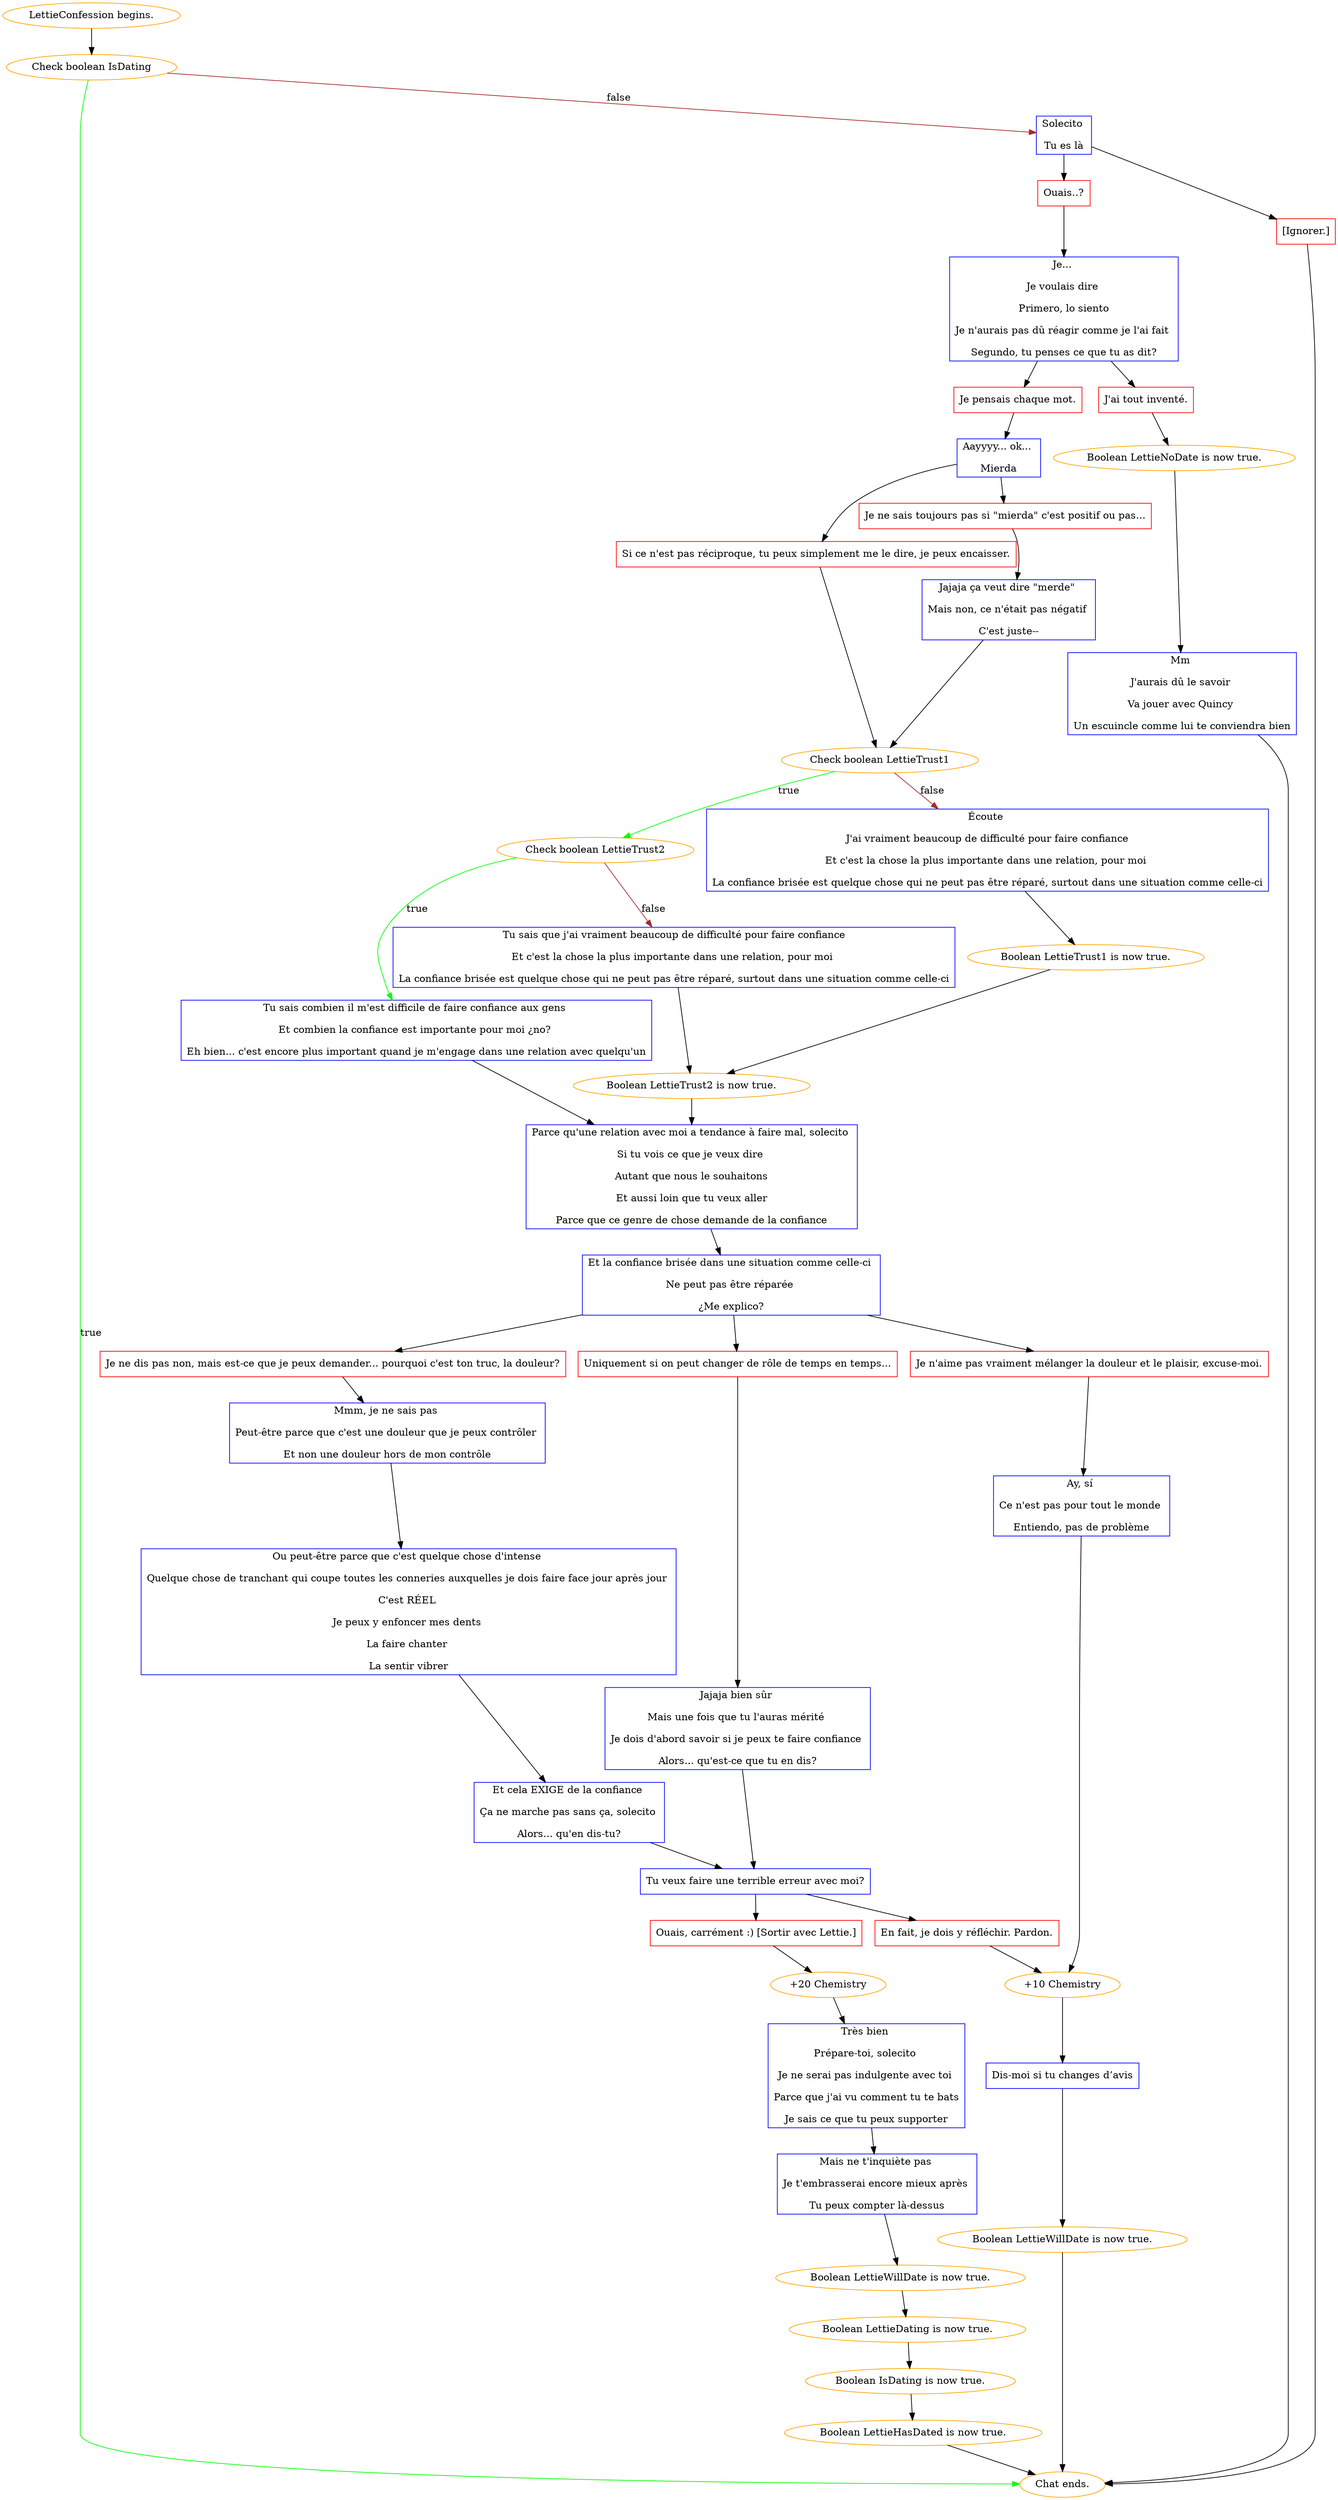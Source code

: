 digraph {
	"LettieConfession begins." [color=orange];
		"LettieConfession begins." -> j3507132931;
	j3507132931 [label="Check boolean IsDating",color=orange];
		j3507132931 -> "Chat ends." [label=true,color=green];
		j3507132931 -> j4235669445 [label=false,color=brown];
	"Chat ends." [color=orange];
	j4235669445 [label="Solecito 
Tu es là",shape=box,color=blue];
		j4235669445 -> j492213516;
		j4235669445 -> j4177999804;
	j492213516 [label="Ouais..?",shape=box,color=red];
		j492213516 -> j3735235222;
	j4177999804 [label="[Ignorer.]",shape=box,color=red];
		j4177999804 -> "Chat ends.";
	j3735235222 [label="Je... 
Je voulais dire 
Primero, lo siento
Je n'aurais pas dû réagir comme je l'ai fait 
Segundo, tu penses ce que tu as dit?",shape=box,color=blue];
		j3735235222 -> j3244850376;
		j3735235222 -> j3987278909;
	j3244850376 [label="Je pensais chaque mot.",shape=box,color=red];
		j3244850376 -> j3748077816;
	j3987278909 [label="J'ai tout inventé.",shape=box,color=red];
		j3987278909 -> j4289954250;
	j3748077816 [label="Aayyyy... ok... 
Mierda",shape=box,color=blue];
		j3748077816 -> j638669898;
		j3748077816 -> j241855420;
	j4289954250 [label="Boolean LettieNoDate is now true.",color=orange];
		j4289954250 -> j2805292740;
	j638669898 [label="Si ce n'est pas réciproque, tu peux simplement me le dire, je peux encaisser.",shape=box,color=red];
		j638669898 -> j2720179985;
	j241855420 [label="Je ne sais toujours pas si \"mierda\" c'est positif ou pas...",shape=box,color=red];
		j241855420 -> j578867226;
	j2805292740 [label="Mm 
J'aurais dû le savoir 
Va jouer avec Quincy 
Un escuincle comme lui te conviendra bien",shape=box,color=blue];
		j2805292740 -> "Chat ends.";
	j2720179985 [label="Check boolean LettieTrust1",color=orange];
		j2720179985 -> j675720518 [label=true,color=green];
		j2720179985 -> j2130018669 [label=false,color=brown];
	j578867226 [label="Jajaja ça veut dire \"merde\" 
Mais non, ce n'était pas négatif 
C'est juste--",shape=box,color=blue];
		j578867226 -> j2720179985;
	j675720518 [label="Check boolean LettieTrust2",color=orange];
		j675720518 -> j1990441092 [label=true,color=green];
		j675720518 -> j1669026811 [label=false,color=brown];
	j2130018669 [label="Écoute 
J'ai vraiment beaucoup de difficulté pour faire confiance
Et c'est la chose la plus importante dans une relation, pour moi 
La confiance brisée est quelque chose qui ne peut pas être réparé, surtout dans une situation comme celle-ci",shape=box,color=blue];
		j2130018669 -> j403278064;
	j1990441092 [label="Tu sais combien il m'est difficile de faire confiance aux gens 
Et combien la confiance est importante pour moi ¿no? 
Eh bien... c'est encore plus important quand je m'engage dans une relation avec quelqu'un",shape=box,color=blue];
		j1990441092 -> j2250029968;
	j1669026811 [label="Tu sais que j'ai vraiment beaucoup de difficulté pour faire confiance
Et c'est la chose la plus importante dans une relation, pour moi 
La confiance brisée est quelque chose qui ne peut pas être réparé, surtout dans une situation comme celle-ci",shape=box,color=blue];
		j1669026811 -> j3996626639;
	j403278064 [label="Boolean LettieTrust1 is now true.",color=orange];
		j403278064 -> j3996626639;
	j2250029968 [label="Parce qu'une relation avec moi a tendance à faire mal, solecito 
Si tu vois ce que je veux dire 
Autant que nous le souhaitons
Et aussi loin que tu veux aller
Parce que ce genre de chose demande de la confiance",shape=box,color=blue];
		j2250029968 -> j1817776812;
	j3996626639 [label="Boolean LettieTrust2 is now true.",color=orange];
		j3996626639 -> j2250029968;
	j1817776812 [label="Et la confiance brisée dans une situation comme celle-ci 
Ne peut pas être réparée 
¿Me explico?",shape=box,color=blue];
		j1817776812 -> j3013717982;
		j1817776812 -> j690980137;
		j1817776812 -> j3050577490;
	j3013717982 [label="Je ne dis pas non, mais est-ce que je peux demander... pourquoi c'est ton truc, la douleur?",shape=box,color=red];
		j3013717982 -> j460062879;
	j690980137 [label="Uniquement si on peut changer de rôle de temps en temps...",shape=box,color=red];
		j690980137 -> j1930241246;
	j3050577490 [label="Je n'aime pas vraiment mélanger la douleur et le plaisir, excuse-moi.",shape=box,color=red];
		j3050577490 -> j3060928489;
	j460062879 [label="Mmm, je ne sais pas 
Peut-être parce que c'est une douleur que je peux contrôler 
Et non une douleur hors de mon contrôle",shape=box,color=blue];
		j460062879 -> j1213384887;
	j1930241246 [label="Jajaja bien sûr 
Mais une fois que tu l'auras mérité 
Je dois d'abord savoir si je peux te faire confiance 
Alors... qu'est-ce que tu en dis?",shape=box,color=blue];
		j1930241246 -> j985510395;
	j3060928489 [label="Ay, sí 
Ce n'est pas pour tout le monde 
Entiendo, pas de problème",shape=box,color=blue];
		j3060928489 -> j1910957613;
	j1213384887 [label="Ou peut-être parce que c'est quelque chose d'intense 
Quelque chose de tranchant qui coupe toutes les conneries auxquelles je dois faire face jour après jour 
C'est RÉEL 
Je peux y enfoncer mes dents 
La faire chanter 
La sentir vibrer",shape=box,color=blue];
		j1213384887 -> j1713199703;
	j985510395 [label="Tu veux faire une terrible erreur avec moi?",shape=box,color=blue];
		j985510395 -> j1116892648;
		j985510395 -> j3992905902;
	j1910957613 [label="+10 Chemistry",color=orange];
		j1910957613 -> j3579852686;
	j1713199703 [label="Et cela EXIGE de la confiance 
Ça ne marche pas sans ça, solecito 
Alors... qu'en dis-tu?",shape=box,color=blue];
		j1713199703 -> j985510395;
	j1116892648 [label="Ouais, carrément :) [Sortir avec Lettie.]",shape=box,color=red];
		j1116892648 -> j1157191292;
	j3992905902 [label="En fait, je dois y réfléchir. Pardon.",shape=box,color=red];
		j3992905902 -> j1910957613;
	j3579852686 [label="Dis-moi si tu changes d’avis",shape=box,color=blue];
		j3579852686 -> j2129367046;
	j1157191292 [label="+20 Chemistry",color=orange];
		j1157191292 -> j1416692478;
	j2129367046 [label="Boolean LettieWillDate is now true.",color=orange];
		j2129367046 -> "Chat ends.";
	j1416692478 [label="Très bien 
Prépare-toi, solecito 
Je ne serai pas indulgente avec toi 
Parce que j'ai vu comment tu te bats
Je sais ce que tu peux supporter",shape=box,color=blue];
		j1416692478 -> j2746564911;
	j2746564911 [label="Mais ne t'inquiète pas 
Je t'embrasserai encore mieux après 
Tu peux compter là-dessus",shape=box,color=blue];
		j2746564911 -> j1300785588;
	j1300785588 [label="Boolean LettieWillDate is now true.",color=orange];
		j1300785588 -> j702074970;
	j702074970 [label="Boolean LettieDating is now true.",color=orange];
		j702074970 -> j938814249;
	j938814249 [label="Boolean IsDating is now true.",color=orange];
		j938814249 -> j3003494003;
	j3003494003 [label="Boolean LettieHasDated is now true.",color=orange];
		j3003494003 -> "Chat ends.";
}